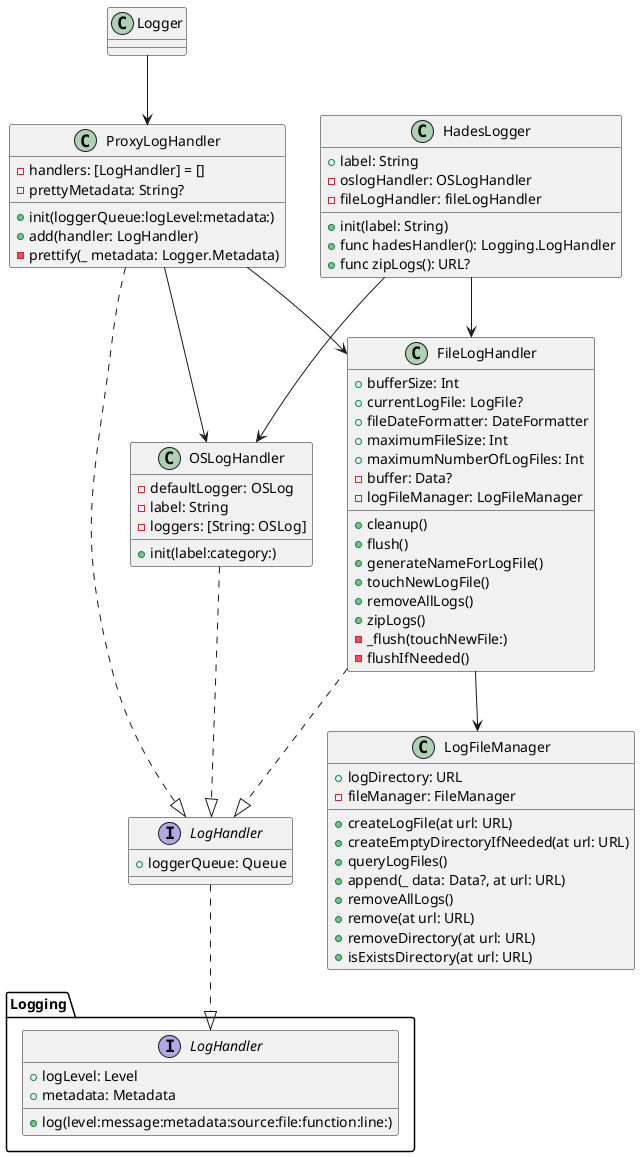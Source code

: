 @startuml
interface Logging.LogHandler {
  +logLevel: Level
  +metadata: Metadata

  +log(level:message:metadata:source:file:function:line:)
}
interface LogHandler {
  +loggerQueue: Queue
}
class Logger
class HadesLogger {
  + label: String
  - oslogHandler: OSLogHandler
  - fileLogHandler: fileLogHandler

  + init(label: String)
  + func hadesHandler(): Logging.LogHandler
  + func zipLogs(): URL?
}
class ProxyLogHandler {
  - handlers: [LogHandler] = []
  - prettyMetadata: String?

  + init(loggerQueue:logLevel:metadata:)
  + add(handler: LogHandler)
  - prettify(_ metadata: Logger.Metadata)
}
class OSLogHandler {
  - defaultLogger: OSLog
  - label: String
  - loggers: [String: OSLog]

  + init(label:category:)
}
class FileLogHandler {
  + bufferSize: Int
  + currentLogFile: LogFile?
  + fileDateFormatter: DateFormatter
  + maximumFileSize: Int
  + maximumNumberOfLogFiles: Int
  - buffer: Data?
  - logFileManager: LogFileManager

  + cleanup()
  + flush()
  + generateNameForLogFile()
  + touchNewLogFile()
  + removeAllLogs()
  + zipLogs()
  - _flush(touchNewFile:)
  - flushIfNeeded()
}
class LogFileManager {
  + logDirectory: URL
  - fileManager: FileManager

  + createLogFile(at url: URL)
  + createEmptyDirectoryIfNeeded(at url: URL)
  + queryLogFiles()
  + append(_ data: Data?, at url: URL)
  + removeAllLogs()
  + remove(at url: URL)
  + removeDirectory(at url: URL)
  + isExistsDirectory(at url: URL)
}

HadesLogger --> OSLogHandler
HadesLogger --> FileLogHandler
LogHandler ..|> Logging.LogHandler
Logger --> ProxyLogHandler
ProxyLogHandler ..|> LogHandler
OSLogHandler ..|> LogHandler
FileLogHandler ..|> LogHandler
FileLogHandler --> LogFileManager
ProxyLogHandler --> OSLogHandler
ProxyLogHandler -->  FileLogHandler

@enduml
